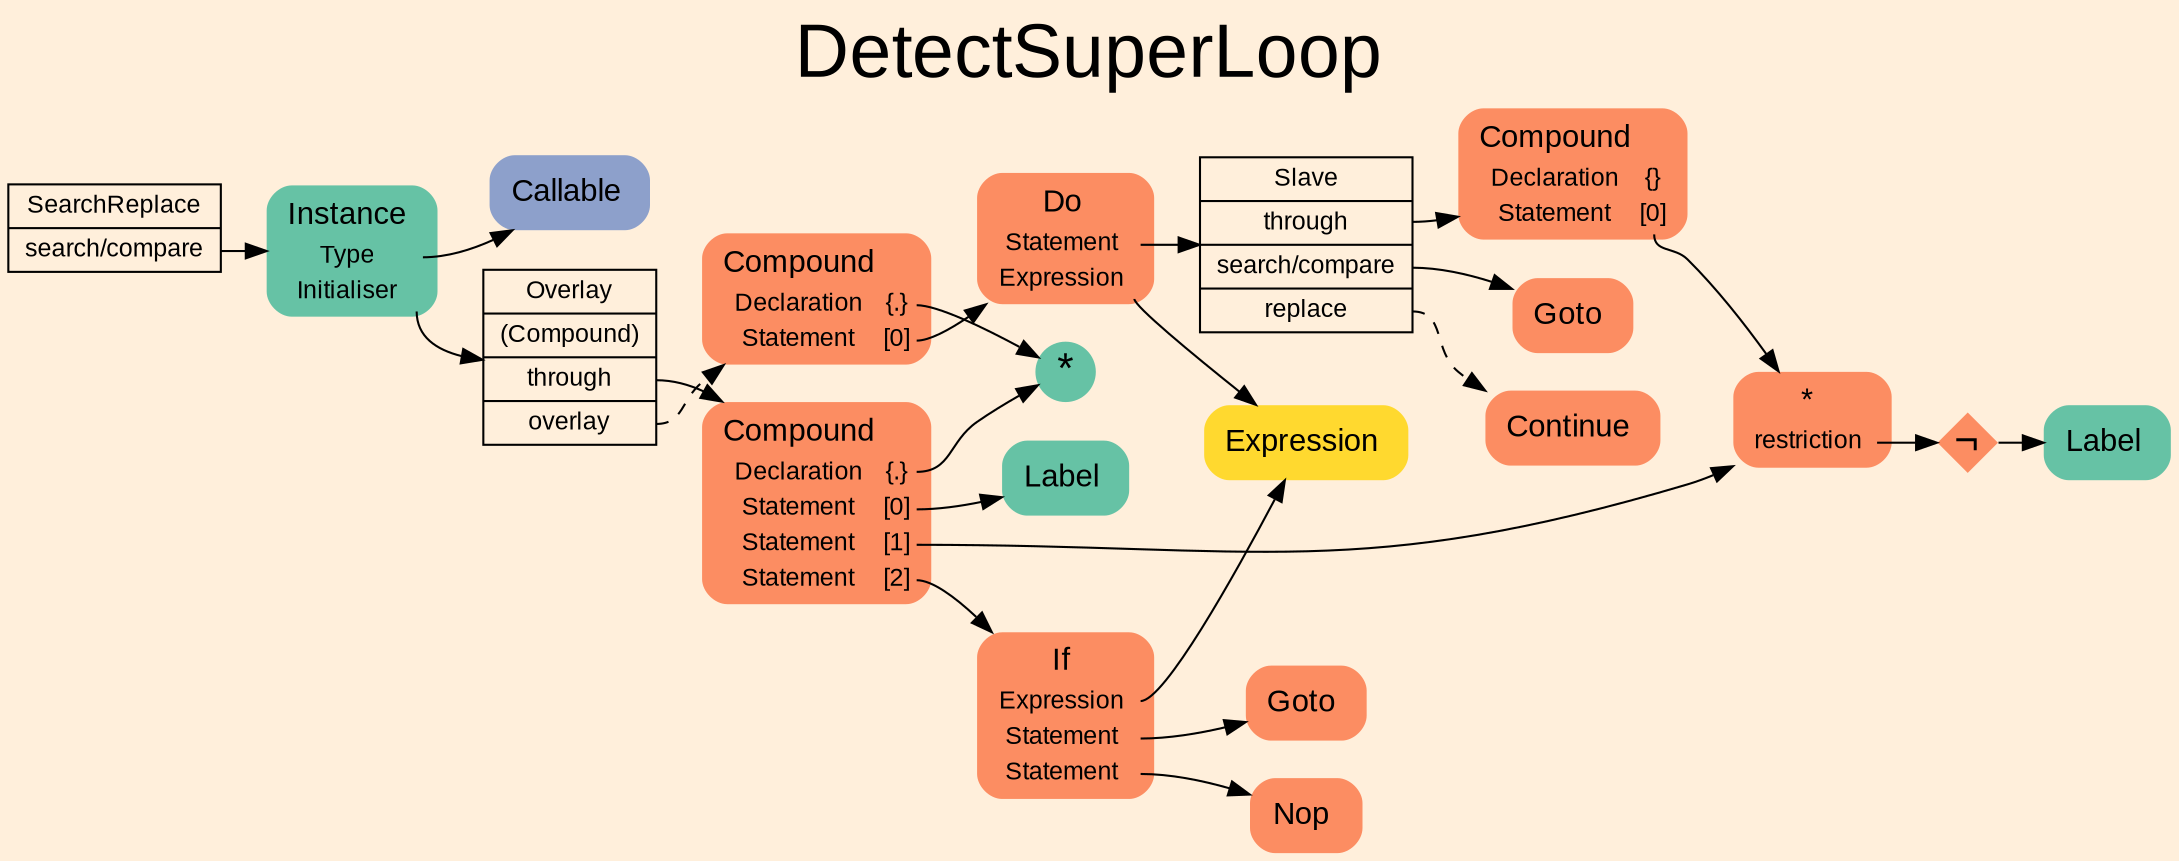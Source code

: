 digraph "DetectSuperLoop" {
label = "DetectSuperLoop"
labelloc = t
fontsize = "36"
graph [
    rankdir = "LR"
    ranksep = 0.3
    bgcolor = antiquewhite1
    color = black
    fontcolor = black
    fontname = "Arial"
];
node [
    fontname = "Arial"
];
edge [
    fontname = "Arial"
];

// -------------------- transformation figure --------------------
"CR#B-4-76" [
    // -------- block CR#B-4-76 ----------
    shape = "record"
    fillcolor = antiquewhite1
    label = "<fixed> SearchReplace | <port0> search/compare"
    style = "filled"
    fontsize = "12"
    color = black
    fontcolor = black
];

"#B-2-1592" [
    // -------- block #B-2-1592 ----------
    shape = "plaintext"
    fillcolor = "/set28/1"
    label = <<TABLE BORDER="0" CELLBORDER="0" CELLSPACING="0">
     <TR><TD><FONT POINT-SIZE="15.0">Instance</FONT></TD><TD></TD></TR>
     <TR><TD>Type</TD><TD PORT="port0"></TD></TR>
     <TR><TD>Initialiser</TD><TD PORT="port1"></TD></TR>
    </TABLE>>
    style = "rounded,filled"
    fontsize = "12"
];

"#B-2-1608" [
    // -------- block #B-2-1608 ----------
    shape = "plaintext"
    fillcolor = "/set28/3"
    label = <<TABLE BORDER="0" CELLBORDER="0" CELLSPACING="0">
     <TR><TD><FONT POINT-SIZE="15.0">Callable</FONT></TD><TD></TD></TR>
    </TABLE>>
    style = "rounded,filled"
    fontsize = "12"
];

"#B-2-1604" [
    // -------- block #B-2-1604 ----------
    shape = "record"
    fillcolor = antiquewhite1
    label = "<fixed> Overlay | <port0> (Compound) | <port1> through | <port2> overlay"
    style = "filled"
    fontsize = "12"
    color = black
    fontcolor = black
];

"#B-2-1593" [
    // -------- block #B-2-1593 ----------
    shape = "plaintext"
    fillcolor = "/set28/2"
    label = <<TABLE BORDER="0" CELLBORDER="0" CELLSPACING="0">
     <TR><TD><FONT POINT-SIZE="15.0">Compound</FONT></TD><TD></TD></TR>
     <TR><TD>Declaration</TD><TD PORT="port0">{.}</TD></TR>
     <TR><TD>Statement</TD><TD PORT="port1">[0]</TD></TR>
     <TR><TD>Statement</TD><TD PORT="port2">[1]</TD></TR>
     <TR><TD>Statement</TD><TD PORT="port3">[2]</TD></TR>
    </TABLE>>
    style = "rounded,filled"
    fontsize = "12"
];

"#B-2-1596" [
    // -------- block #B-2-1596 ----------
    shape = "circle"
    fillcolor = "/set28/1"
    label = <*>
    style = "filled"
    fontsize = "20"
    penwidth = 0.0
    fixedsize = true
    width = 0.4
    height = 0.4
];

"#B-2-1598" [
    // -------- block #B-2-1598 ----------
    shape = "plaintext"
    fillcolor = "/set28/1"
    label = <<TABLE BORDER="0" CELLBORDER="0" CELLSPACING="0">
     <TR><TD><FONT POINT-SIZE="15.0">Label</FONT></TD><TD></TD></TR>
    </TABLE>>
    style = "rounded,filled"
    fontsize = "12"
];

"#B-2-1597" [
    // -------- block #B-2-1597 ----------
    shape = "plaintext"
    fillcolor = "/set28/2"
    label = <<TABLE BORDER="0" CELLBORDER="0" CELLSPACING="0">
     <TR><TD><FONT POINT-SIZE="15.0">*</FONT></TD><TD></TD></TR>
     <TR><TD>restriction</TD><TD PORT="port0"></TD></TR>
    </TABLE>>
    style = "rounded,filled"
    fontsize = "12"
];

"#B-2-1602" [
    // -------- block #B-2-1602 ----------
    shape = "diamond"
    fillcolor = "/set28/2"
    label = <¬>
    style = "filled"
    fontsize = "20"
    penwidth = 0.0
    fixedsize = true
    width = 0.4
    height = 0.4
];

"#B-2-1609" [
    // -------- block #B-2-1609 ----------
    shape = "plaintext"
    fillcolor = "/set28/1"
    label = <<TABLE BORDER="0" CELLBORDER="0" CELLSPACING="0">
     <TR><TD><FONT POINT-SIZE="15.0">Label</FONT></TD><TD></TD></TR>
    </TABLE>>
    style = "rounded,filled"
    fontsize = "12"
];

"#B-2-1599" [
    // -------- block #B-2-1599 ----------
    shape = "plaintext"
    fillcolor = "/set28/2"
    label = <<TABLE BORDER="0" CELLBORDER="0" CELLSPACING="0">
     <TR><TD><FONT POINT-SIZE="15.0">If</FONT></TD><TD></TD></TR>
     <TR><TD>Expression</TD><TD PORT="port0"></TD></TR>
     <TR><TD>Statement</TD><TD PORT="port1"></TD></TR>
     <TR><TD>Statement</TD><TD PORT="port2"></TD></TR>
    </TABLE>>
    style = "rounded,filled"
    fontsize = "12"
];

"#B-2-1601" [
    // -------- block #B-2-1601 ----------
    shape = "plaintext"
    fillcolor = "/set28/6"
    label = <<TABLE BORDER="0" CELLBORDER="0" CELLSPACING="0">
     <TR><TD><FONT POINT-SIZE="15.0">Expression</FONT></TD><TD></TD></TR>
    </TABLE>>
    style = "rounded,filled"
    fontsize = "12"
];

"#B-2-1600" [
    // -------- block #B-2-1600 ----------
    shape = "plaintext"
    fillcolor = "/set28/2"
    label = <<TABLE BORDER="0" CELLBORDER="0" CELLSPACING="0">
     <TR><TD><FONT POINT-SIZE="15.0">Goto</FONT></TD><TD></TD></TR>
    </TABLE>>
    style = "rounded,filled"
    fontsize = "12"
];

"#B-2-1610" [
    // -------- block #B-2-1610 ----------
    shape = "plaintext"
    fillcolor = "/set28/2"
    label = <<TABLE BORDER="0" CELLBORDER="0" CELLSPACING="0">
     <TR><TD><FONT POINT-SIZE="15.0">Nop</FONT></TD><TD></TD></TR>
    </TABLE>>
    style = "rounded,filled"
    fontsize = "12"
];

"#B-2-1594" [
    // -------- block #B-2-1594 ----------
    shape = "plaintext"
    fillcolor = "/set28/2"
    label = <<TABLE BORDER="0" CELLBORDER="0" CELLSPACING="0">
     <TR><TD><FONT POINT-SIZE="15.0">Compound</FONT></TD><TD></TD></TR>
     <TR><TD>Declaration</TD><TD PORT="port0">{.}</TD></TR>
     <TR><TD>Statement</TD><TD PORT="port1">[0]</TD></TR>
    </TABLE>>
    style = "rounded,filled"
    fontsize = "12"
];

"#B-2-1603" [
    // -------- block #B-2-1603 ----------
    shape = "plaintext"
    fillcolor = "/set28/2"
    label = <<TABLE BORDER="0" CELLBORDER="0" CELLSPACING="0">
     <TR><TD><FONT POINT-SIZE="15.0">Do</FONT></TD><TD></TD></TR>
     <TR><TD>Statement</TD><TD PORT="port0"></TD></TR>
     <TR><TD>Expression</TD><TD PORT="port1"></TD></TR>
    </TABLE>>
    style = "rounded,filled"
    fontsize = "12"
];

"#B-2-1607" [
    // -------- block #B-2-1607 ----------
    shape = "record"
    fillcolor = antiquewhite1
    label = "<fixed> Slave | <port0> through | <port1> search/compare | <port2> replace"
    style = "filled"
    fontsize = "12"
    color = black
    fontcolor = black
];

"#B-2-1595" [
    // -------- block #B-2-1595 ----------
    shape = "plaintext"
    fillcolor = "/set28/2"
    label = <<TABLE BORDER="0" CELLBORDER="0" CELLSPACING="0">
     <TR><TD><FONT POINT-SIZE="15.0">Compound</FONT></TD><TD></TD></TR>
     <TR><TD>Declaration</TD><TD PORT="port0">{}</TD></TR>
     <TR><TD>Statement</TD><TD PORT="port1">[0]</TD></TR>
    </TABLE>>
    style = "rounded,filled"
    fontsize = "12"
];

"#B-2-1606" [
    // -------- block #B-2-1606 ----------
    shape = "plaintext"
    fillcolor = "/set28/2"
    label = <<TABLE BORDER="0" CELLBORDER="0" CELLSPACING="0">
     <TR><TD><FONT POINT-SIZE="15.0">Goto</FONT></TD><TD></TD></TR>
    </TABLE>>
    style = "rounded,filled"
    fontsize = "12"
];

"#B-2-1605" [
    // -------- block #B-2-1605 ----------
    shape = "plaintext"
    fillcolor = "/set28/2"
    label = <<TABLE BORDER="0" CELLBORDER="0" CELLSPACING="0">
     <TR><TD><FONT POINT-SIZE="15.0">Continue</FONT></TD><TD></TD></TR>
    </TABLE>>
    style = "rounded,filled"
    fontsize = "12"
];

"CR#B-4-76":port0 -> "#B-2-1592" [
    color = black
    fontcolor = black
];

"#B-2-1592":port0 -> "#B-2-1608" [
    color = black
    fontcolor = black
];

"#B-2-1592":port1 -> "#B-2-1604" [
    color = black
    fontcolor = black
];

"#B-2-1604":port1 -> "#B-2-1593" [
    color = black
    fontcolor = black
];

"#B-2-1604":port2 -> "#B-2-1594" [
    style="dashed"
    color = black
    fontcolor = black
];

"#B-2-1593":port0 -> "#B-2-1596" [
    color = black
    fontcolor = black
];

"#B-2-1593":port1 -> "#B-2-1598" [
    color = black
    fontcolor = black
];

"#B-2-1593":port2 -> "#B-2-1597" [
    color = black
    fontcolor = black
];

"#B-2-1593":port3 -> "#B-2-1599" [
    color = black
    fontcolor = black
];

"#B-2-1597":port0 -> "#B-2-1602" [
    color = black
    fontcolor = black
];

"#B-2-1602" -> "#B-2-1609" [
    color = black
    fontcolor = black
];

"#B-2-1599":port0 -> "#B-2-1601" [
    color = black
    fontcolor = black
];

"#B-2-1599":port1 -> "#B-2-1600" [
    color = black
    fontcolor = black
];

"#B-2-1599":port2 -> "#B-2-1610" [
    color = black
    fontcolor = black
];

"#B-2-1594":port0 -> "#B-2-1596" [
    color = black
    fontcolor = black
];

"#B-2-1594":port1 -> "#B-2-1603" [
    color = black
    fontcolor = black
];

"#B-2-1603":port0 -> "#B-2-1607" [
    color = black
    fontcolor = black
];

"#B-2-1603":port1 -> "#B-2-1601" [
    color = black
    fontcolor = black
];

"#B-2-1607":port0 -> "#B-2-1595" [
    color = black
    fontcolor = black
];

"#B-2-1607":port1 -> "#B-2-1606" [
    color = black
    fontcolor = black
];

"#B-2-1607":port2 -> "#B-2-1605" [
    style="dashed"
    color = black
    fontcolor = black
];

"#B-2-1595":port1 -> "#B-2-1597" [
    color = black
    fontcolor = black
];


}
